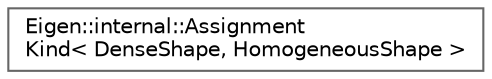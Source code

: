 digraph "Graphical Class Hierarchy"
{
 // LATEX_PDF_SIZE
  bgcolor="transparent";
  edge [fontname=Helvetica,fontsize=10,labelfontname=Helvetica,labelfontsize=10];
  node [fontname=Helvetica,fontsize=10,shape=box,height=0.2,width=0.4];
  rankdir="LR";
  Node0 [id="Node000000",label="Eigen::internal::Assignment\lKind\< DenseShape, HomogeneousShape \>",height=0.2,width=0.4,color="grey40", fillcolor="white", style="filled",URL="$structEigen_1_1internal_1_1AssignmentKind_3_01DenseShape_00_01HomogeneousShape_01_4.html",tooltip=" "];
}
